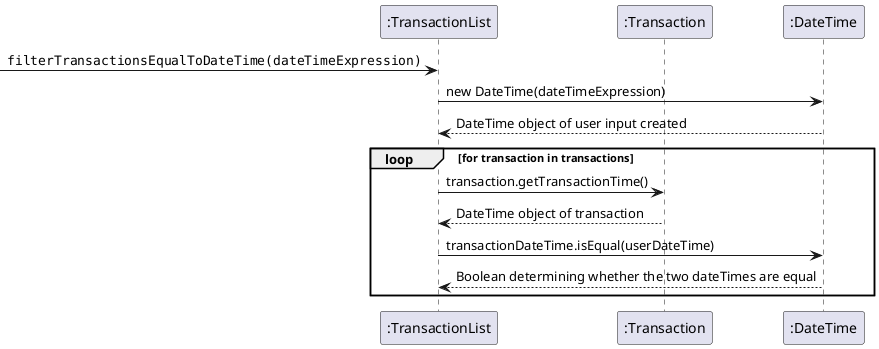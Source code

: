@startuml
participant ":TransactionList" as Foo
participant ":Transaction" as Foo1
participant ":DateTime" as Foo2
[->      Foo:""filterTransactionsEqualToDateTime(dateTimeExpression)""
Foo -> Foo2:new DateTime(dateTimeExpression)
Foo2 --> Foo: DateTime object of user input created
loop for transaction in transactions
    Foo -> Foo1: transaction.getTransactionTime()
    Foo1 --> Foo: DateTime object of transaction
    Foo -> Foo2: transactionDateTime.isEqual(userDateTime)
    Foo2 --> Foo: Boolean determining whether the two dateTimes are equal
end
@enduml